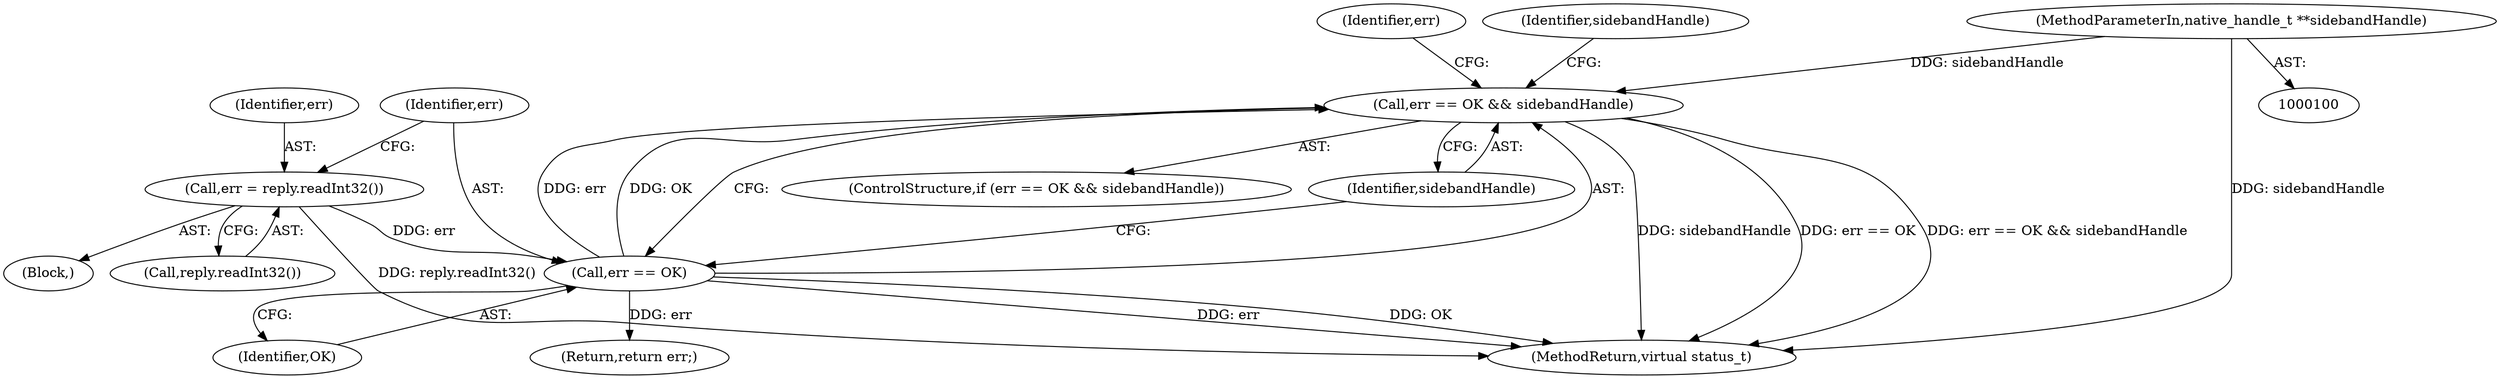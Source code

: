 digraph "0_Android_25be9ac20db51044e1b09ca67906355e4f328d48@pointer" {
"1000133" [label="(Call,err == OK && sidebandHandle)"];
"1000134" [label="(Call,err == OK)"];
"1000129" [label="(Call,err = reply.readInt32())"];
"1000105" [label="(MethodParameterIn,native_handle_t **sidebandHandle)"];
"1000131" [label="(Call,reply.readInt32())"];
"1000134" [label="(Call,err == OK)"];
"1000129" [label="(Call,err = reply.readInt32())"];
"1000146" [label="(Identifier,err)"];
"1000132" [label="(ControlStructure,if (err == OK && sidebandHandle))"];
"1000136" [label="(Identifier,OK)"];
"1000135" [label="(Identifier,err)"];
"1000145" [label="(Return,return err;)"];
"1000133" [label="(Call,err == OK && sidebandHandle)"];
"1000141" [label="(Identifier,sidebandHandle)"];
"1000147" [label="(MethodReturn,virtual status_t)"];
"1000105" [label="(MethodParameterIn,native_handle_t **sidebandHandle)"];
"1000106" [label="(Block,)"];
"1000137" [label="(Identifier,sidebandHandle)"];
"1000130" [label="(Identifier,err)"];
"1000133" -> "1000132"  [label="AST: "];
"1000133" -> "1000134"  [label="CFG: "];
"1000133" -> "1000137"  [label="CFG: "];
"1000134" -> "1000133"  [label="AST: "];
"1000137" -> "1000133"  [label="AST: "];
"1000141" -> "1000133"  [label="CFG: "];
"1000146" -> "1000133"  [label="CFG: "];
"1000133" -> "1000147"  [label="DDG: err == OK"];
"1000133" -> "1000147"  [label="DDG: err == OK && sidebandHandle"];
"1000133" -> "1000147"  [label="DDG: sidebandHandle"];
"1000134" -> "1000133"  [label="DDG: err"];
"1000134" -> "1000133"  [label="DDG: OK"];
"1000105" -> "1000133"  [label="DDG: sidebandHandle"];
"1000134" -> "1000136"  [label="CFG: "];
"1000135" -> "1000134"  [label="AST: "];
"1000136" -> "1000134"  [label="AST: "];
"1000137" -> "1000134"  [label="CFG: "];
"1000134" -> "1000147"  [label="DDG: err"];
"1000134" -> "1000147"  [label="DDG: OK"];
"1000129" -> "1000134"  [label="DDG: err"];
"1000134" -> "1000145"  [label="DDG: err"];
"1000129" -> "1000106"  [label="AST: "];
"1000129" -> "1000131"  [label="CFG: "];
"1000130" -> "1000129"  [label="AST: "];
"1000131" -> "1000129"  [label="AST: "];
"1000135" -> "1000129"  [label="CFG: "];
"1000129" -> "1000147"  [label="DDG: reply.readInt32()"];
"1000105" -> "1000100"  [label="AST: "];
"1000105" -> "1000147"  [label="DDG: sidebandHandle"];
}
